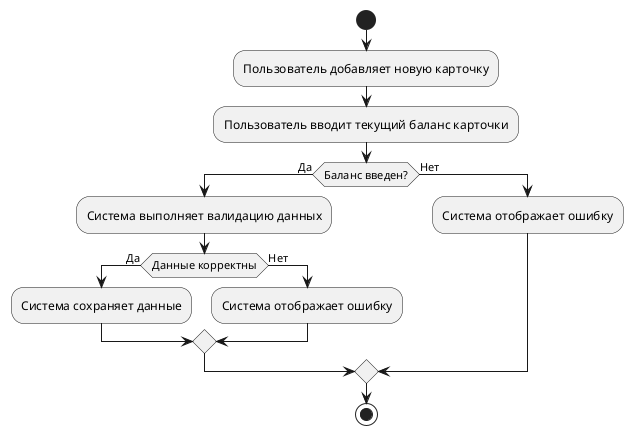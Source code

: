 @startuml
start
:Пользователь добавляет новую карточку;
:Пользователь вводит текущий баланс карточки;
if (Баланс введен?) then (Да)
  :Система выполняет валидацию данных;
  if (Данные корректны) then (Да)
    :Система сохраняет данные;
  else (Нет)
    :Система отображает ошибку;
  endif
else (Нет)
  :Система отображает ошибку;
endif
stop
@enduml